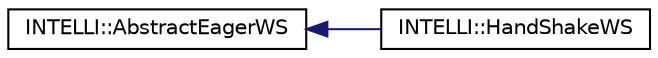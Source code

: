 digraph "Graphical Class Hierarchy"
{
 // LATEX_PDF_SIZE
  edge [fontname="Helvetica",fontsize="10",labelfontname="Helvetica",labelfontsize="10"];
  node [fontname="Helvetica",fontsize="10",shape=record];
  rankdir="LR";
  Node0 [label="INTELLI::AbstractEagerWS",height=0.2,width=0.4,color="black", fillcolor="white", style="filled",URL="$classINTELLI_1_1AbstractEagerWS.html",tooltip=" "];
  Node0 -> Node1 [dir="back",color="midnightblue",fontsize="10",style="solid",fontname="Helvetica"];
  Node1 [label="INTELLI::HandShakeWS",height=0.2,width=0.4,color="black", fillcolor="white", style="filled",URL="$classINTELLI_1_1HandShakeWS.html",tooltip=" "];
}

